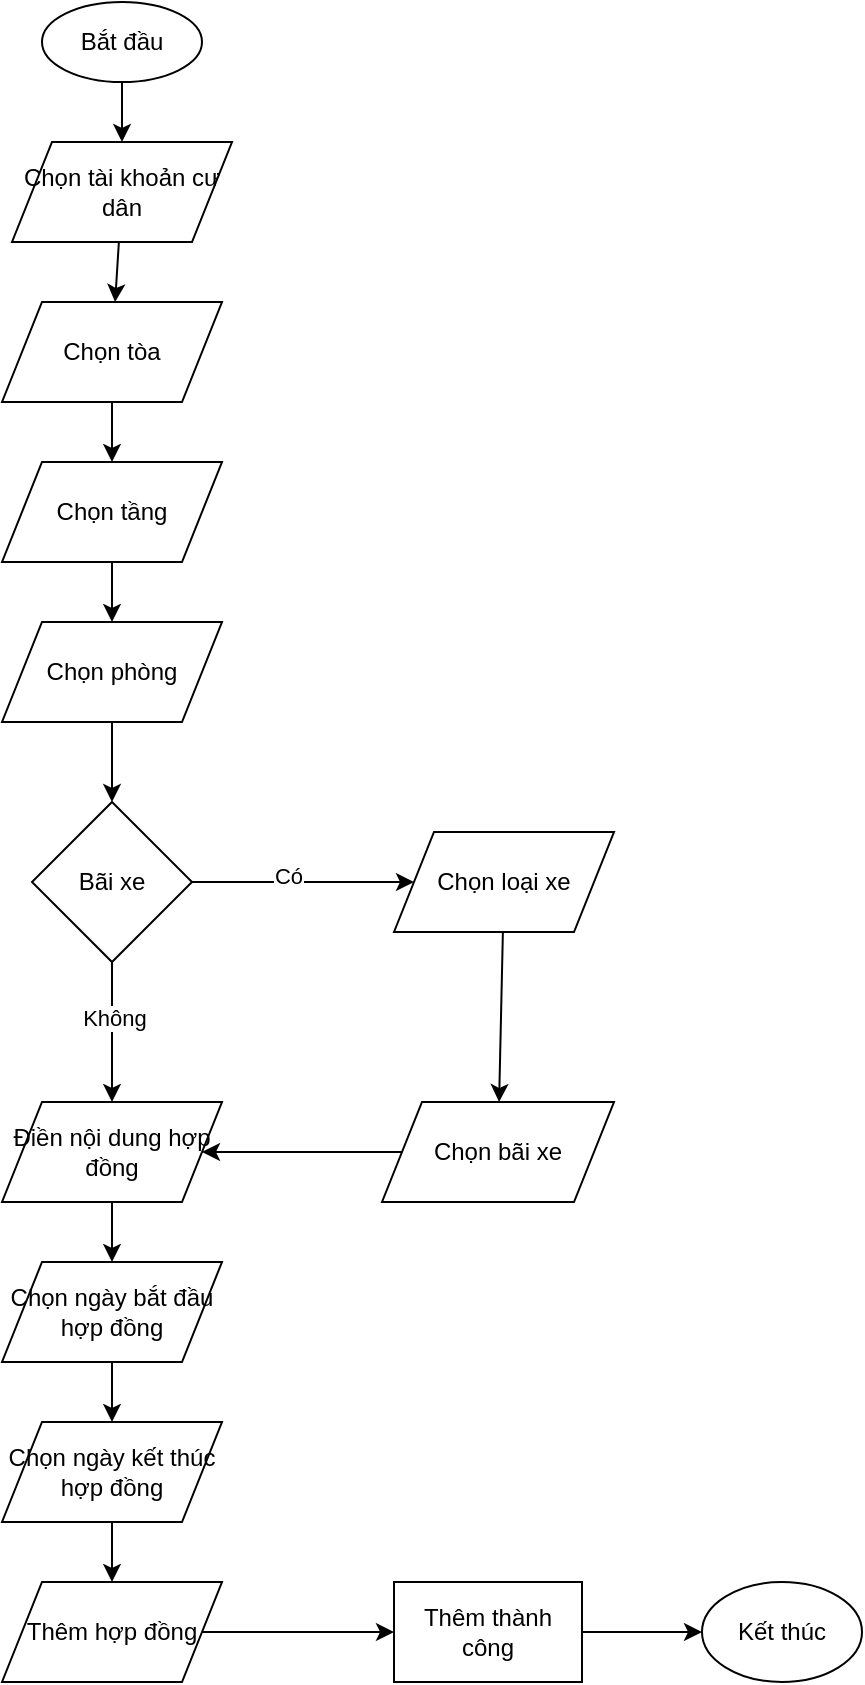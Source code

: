 <mxfile version="22.1.3" type="device">
  <diagram id="C5RBs43oDa-KdzZeNtuy" name="Page-1">
    <mxGraphModel dx="1006" dy="559" grid="1" gridSize="10" guides="1" tooltips="1" connect="1" arrows="1" fold="1" page="1" pageScale="1" pageWidth="827" pageHeight="1169" math="0" shadow="0">
      <root>
        <mxCell id="WIyWlLk6GJQsqaUBKTNV-0" />
        <mxCell id="WIyWlLk6GJQsqaUBKTNV-1" parent="WIyWlLk6GJQsqaUBKTNV-0" />
        <mxCell id="I_qiKSHU0VAtBrcLUaXi-0" value="Bắt đầu" style="ellipse;whiteSpace=wrap;html=1;" vertex="1" parent="WIyWlLk6GJQsqaUBKTNV-1">
          <mxGeometry x="140" width="80" height="40" as="geometry" />
        </mxCell>
        <mxCell id="I_qiKSHU0VAtBrcLUaXi-1" value="Chọn tài khoản cư dân" style="shape=parallelogram;perimeter=parallelogramPerimeter;whiteSpace=wrap;html=1;fixedSize=1;" vertex="1" parent="WIyWlLk6GJQsqaUBKTNV-1">
          <mxGeometry x="125" y="70" width="110" height="50" as="geometry" />
        </mxCell>
        <mxCell id="I_qiKSHU0VAtBrcLUaXi-2" value="Chọn tòa" style="shape=parallelogram;perimeter=parallelogramPerimeter;whiteSpace=wrap;html=1;fixedSize=1;" vertex="1" parent="WIyWlLk6GJQsqaUBKTNV-1">
          <mxGeometry x="120" y="150" width="110" height="50" as="geometry" />
        </mxCell>
        <mxCell id="I_qiKSHU0VAtBrcLUaXi-3" value="Chọn tầng" style="shape=parallelogram;perimeter=parallelogramPerimeter;whiteSpace=wrap;html=1;fixedSize=1;" vertex="1" parent="WIyWlLk6GJQsqaUBKTNV-1">
          <mxGeometry x="120" y="230" width="110" height="50" as="geometry" />
        </mxCell>
        <mxCell id="I_qiKSHU0VAtBrcLUaXi-4" value="Chọn phòng" style="shape=parallelogram;perimeter=parallelogramPerimeter;whiteSpace=wrap;html=1;fixedSize=1;" vertex="1" parent="WIyWlLk6GJQsqaUBKTNV-1">
          <mxGeometry x="120" y="310" width="110" height="50" as="geometry" />
        </mxCell>
        <mxCell id="I_qiKSHU0VAtBrcLUaXi-5" value="Bãi xe" style="rhombus;whiteSpace=wrap;html=1;" vertex="1" parent="WIyWlLk6GJQsqaUBKTNV-1">
          <mxGeometry x="135" y="400" width="80" height="80" as="geometry" />
        </mxCell>
        <mxCell id="I_qiKSHU0VAtBrcLUaXi-6" value="Chọn loại xe" style="shape=parallelogram;perimeter=parallelogramPerimeter;whiteSpace=wrap;html=1;fixedSize=1;" vertex="1" parent="WIyWlLk6GJQsqaUBKTNV-1">
          <mxGeometry x="316" y="415" width="110" height="50" as="geometry" />
        </mxCell>
        <mxCell id="I_qiKSHU0VAtBrcLUaXi-7" value="Chọn bãi xe" style="shape=parallelogram;perimeter=parallelogramPerimeter;whiteSpace=wrap;html=1;fixedSize=1;" vertex="1" parent="WIyWlLk6GJQsqaUBKTNV-1">
          <mxGeometry x="310" y="550" width="116" height="50" as="geometry" />
        </mxCell>
        <mxCell id="I_qiKSHU0VAtBrcLUaXi-8" value="Điền nội dung hợp đồng" style="shape=parallelogram;perimeter=parallelogramPerimeter;whiteSpace=wrap;html=1;fixedSize=1;" vertex="1" parent="WIyWlLk6GJQsqaUBKTNV-1">
          <mxGeometry x="120" y="550" width="110" height="50" as="geometry" />
        </mxCell>
        <mxCell id="I_qiKSHU0VAtBrcLUaXi-9" value="Chọn ngày bắt đầu hợp đồng" style="shape=parallelogram;perimeter=parallelogramPerimeter;whiteSpace=wrap;html=1;fixedSize=1;" vertex="1" parent="WIyWlLk6GJQsqaUBKTNV-1">
          <mxGeometry x="120" y="630" width="110" height="50" as="geometry" />
        </mxCell>
        <mxCell id="I_qiKSHU0VAtBrcLUaXi-10" value="Chọn ngày kết thúc hợp đồng" style="shape=parallelogram;perimeter=parallelogramPerimeter;whiteSpace=wrap;html=1;fixedSize=1;" vertex="1" parent="WIyWlLk6GJQsqaUBKTNV-1">
          <mxGeometry x="120" y="710" width="110" height="50" as="geometry" />
        </mxCell>
        <mxCell id="I_qiKSHU0VAtBrcLUaXi-11" value="Kết thúc" style="ellipse;whiteSpace=wrap;html=1;" vertex="1" parent="WIyWlLk6GJQsqaUBKTNV-1">
          <mxGeometry x="470" y="790" width="80" height="50" as="geometry" />
        </mxCell>
        <mxCell id="I_qiKSHU0VAtBrcLUaXi-28" value="" style="edgeStyle=orthogonalEdgeStyle;rounded=0;orthogonalLoop=1;jettySize=auto;html=1;" edge="1" parent="WIyWlLk6GJQsqaUBKTNV-1" source="I_qiKSHU0VAtBrcLUaXi-12" target="I_qiKSHU0VAtBrcLUaXi-13">
          <mxGeometry relative="1" as="geometry" />
        </mxCell>
        <mxCell id="I_qiKSHU0VAtBrcLUaXi-12" value="Thêm hợp đồng" style="shape=parallelogram;perimeter=parallelogramPerimeter;whiteSpace=wrap;html=1;fixedSize=1;" vertex="1" parent="WIyWlLk6GJQsqaUBKTNV-1">
          <mxGeometry x="120" y="790" width="110" height="50" as="geometry" />
        </mxCell>
        <mxCell id="I_qiKSHU0VAtBrcLUaXi-27" value="" style="edgeStyle=orthogonalEdgeStyle;rounded=0;orthogonalLoop=1;jettySize=auto;html=1;" edge="1" parent="WIyWlLk6GJQsqaUBKTNV-1" source="I_qiKSHU0VAtBrcLUaXi-13" target="I_qiKSHU0VAtBrcLUaXi-11">
          <mxGeometry relative="1" as="geometry" />
        </mxCell>
        <mxCell id="I_qiKSHU0VAtBrcLUaXi-13" value="Thêm thành công" style="rounded=0;whiteSpace=wrap;html=1;" vertex="1" parent="WIyWlLk6GJQsqaUBKTNV-1">
          <mxGeometry x="316" y="790" width="94" height="50" as="geometry" />
        </mxCell>
        <mxCell id="I_qiKSHU0VAtBrcLUaXi-14" value="" style="endArrow=classic;html=1;rounded=0;" edge="1" parent="WIyWlLk6GJQsqaUBKTNV-1" source="I_qiKSHU0VAtBrcLUaXi-0" target="I_qiKSHU0VAtBrcLUaXi-1">
          <mxGeometry width="50" height="50" relative="1" as="geometry">
            <mxPoint x="420" y="-80" as="sourcePoint" />
            <mxPoint x="470" y="-130" as="targetPoint" />
          </mxGeometry>
        </mxCell>
        <mxCell id="I_qiKSHU0VAtBrcLUaXi-15" value="" style="endArrow=classic;html=1;rounded=0;" edge="1" parent="WIyWlLk6GJQsqaUBKTNV-1" source="I_qiKSHU0VAtBrcLUaXi-1" target="I_qiKSHU0VAtBrcLUaXi-2">
          <mxGeometry width="50" height="50" relative="1" as="geometry">
            <mxPoint x="420" y="110" as="sourcePoint" />
            <mxPoint x="470" y="60" as="targetPoint" />
          </mxGeometry>
        </mxCell>
        <mxCell id="I_qiKSHU0VAtBrcLUaXi-16" value="" style="endArrow=classic;html=1;rounded=0;" edge="1" parent="WIyWlLk6GJQsqaUBKTNV-1" source="I_qiKSHU0VAtBrcLUaXi-2" target="I_qiKSHU0VAtBrcLUaXi-3">
          <mxGeometry width="50" height="50" relative="1" as="geometry">
            <mxPoint x="420" y="310" as="sourcePoint" />
            <mxPoint x="470" y="260" as="targetPoint" />
          </mxGeometry>
        </mxCell>
        <mxCell id="I_qiKSHU0VAtBrcLUaXi-17" value="" style="endArrow=classic;html=1;rounded=0;" edge="1" parent="WIyWlLk6GJQsqaUBKTNV-1" source="I_qiKSHU0VAtBrcLUaXi-3" target="I_qiKSHU0VAtBrcLUaXi-4">
          <mxGeometry width="50" height="50" relative="1" as="geometry">
            <mxPoint x="420" y="310" as="sourcePoint" />
            <mxPoint x="470" y="260" as="targetPoint" />
          </mxGeometry>
        </mxCell>
        <mxCell id="I_qiKSHU0VAtBrcLUaXi-18" value="" style="endArrow=classic;html=1;rounded=0;" edge="1" parent="WIyWlLk6GJQsqaUBKTNV-1" source="I_qiKSHU0VAtBrcLUaXi-4" target="I_qiKSHU0VAtBrcLUaXi-5">
          <mxGeometry width="50" height="50" relative="1" as="geometry">
            <mxPoint x="420" y="310" as="sourcePoint" />
            <mxPoint x="470" y="260" as="targetPoint" />
          </mxGeometry>
        </mxCell>
        <mxCell id="I_qiKSHU0VAtBrcLUaXi-19" value="" style="endArrow=classic;html=1;rounded=0;" edge="1" parent="WIyWlLk6GJQsqaUBKTNV-1" source="I_qiKSHU0VAtBrcLUaXi-5" target="I_qiKSHU0VAtBrcLUaXi-6">
          <mxGeometry width="50" height="50" relative="1" as="geometry">
            <mxPoint x="420" y="510" as="sourcePoint" />
            <mxPoint x="470" y="460" as="targetPoint" />
          </mxGeometry>
        </mxCell>
        <mxCell id="I_qiKSHU0VAtBrcLUaXi-29" value="Có" style="edgeLabel;html=1;align=center;verticalAlign=middle;resizable=0;points=[];" vertex="1" connectable="0" parent="I_qiKSHU0VAtBrcLUaXi-19">
          <mxGeometry x="-0.146" y="3" relative="1" as="geometry">
            <mxPoint as="offset" />
          </mxGeometry>
        </mxCell>
        <mxCell id="I_qiKSHU0VAtBrcLUaXi-20" value="" style="endArrow=classic;html=1;rounded=0;" edge="1" parent="WIyWlLk6GJQsqaUBKTNV-1" source="I_qiKSHU0VAtBrcLUaXi-6" target="I_qiKSHU0VAtBrcLUaXi-7">
          <mxGeometry width="50" height="50" relative="1" as="geometry">
            <mxPoint x="420" y="510" as="sourcePoint" />
            <mxPoint x="470" y="460" as="targetPoint" />
          </mxGeometry>
        </mxCell>
        <mxCell id="I_qiKSHU0VAtBrcLUaXi-21" value="" style="endArrow=classic;html=1;rounded=0;" edge="1" parent="WIyWlLk6GJQsqaUBKTNV-1" source="I_qiKSHU0VAtBrcLUaXi-5" target="I_qiKSHU0VAtBrcLUaXi-8">
          <mxGeometry width="50" height="50" relative="1" as="geometry">
            <mxPoint x="420" y="510" as="sourcePoint" />
            <mxPoint x="470" y="460" as="targetPoint" />
          </mxGeometry>
        </mxCell>
        <mxCell id="I_qiKSHU0VAtBrcLUaXi-30" value="Không" style="edgeLabel;html=1;align=center;verticalAlign=middle;resizable=0;points=[];" vertex="1" connectable="0" parent="I_qiKSHU0VAtBrcLUaXi-21">
          <mxGeometry x="-0.206" y="1" relative="1" as="geometry">
            <mxPoint as="offset" />
          </mxGeometry>
        </mxCell>
        <mxCell id="I_qiKSHU0VAtBrcLUaXi-22" value="" style="endArrow=classic;html=1;rounded=0;" edge="1" parent="WIyWlLk6GJQsqaUBKTNV-1" source="I_qiKSHU0VAtBrcLUaXi-7" target="I_qiKSHU0VAtBrcLUaXi-8">
          <mxGeometry width="50" height="50" relative="1" as="geometry">
            <mxPoint x="420" y="510" as="sourcePoint" />
            <mxPoint x="470" y="460" as="targetPoint" />
          </mxGeometry>
        </mxCell>
        <mxCell id="I_qiKSHU0VAtBrcLUaXi-23" value="" style="endArrow=classic;html=1;rounded=0;" edge="1" parent="WIyWlLk6GJQsqaUBKTNV-1" source="I_qiKSHU0VAtBrcLUaXi-8" target="I_qiKSHU0VAtBrcLUaXi-9">
          <mxGeometry width="50" height="50" relative="1" as="geometry">
            <mxPoint x="420" y="510" as="sourcePoint" />
            <mxPoint x="470" y="460" as="targetPoint" />
          </mxGeometry>
        </mxCell>
        <mxCell id="I_qiKSHU0VAtBrcLUaXi-24" value="" style="endArrow=classic;html=1;rounded=0;" edge="1" parent="WIyWlLk6GJQsqaUBKTNV-1" source="I_qiKSHU0VAtBrcLUaXi-9" target="I_qiKSHU0VAtBrcLUaXi-10">
          <mxGeometry width="50" height="50" relative="1" as="geometry">
            <mxPoint x="420" y="810" as="sourcePoint" />
            <mxPoint x="470" y="760" as="targetPoint" />
          </mxGeometry>
        </mxCell>
        <mxCell id="I_qiKSHU0VAtBrcLUaXi-25" value="" style="endArrow=classic;html=1;rounded=0;" edge="1" parent="WIyWlLk6GJQsqaUBKTNV-1" source="I_qiKSHU0VAtBrcLUaXi-10" target="I_qiKSHU0VAtBrcLUaXi-12">
          <mxGeometry width="50" height="50" relative="1" as="geometry">
            <mxPoint x="420" y="810" as="sourcePoint" />
            <mxPoint x="470" y="760" as="targetPoint" />
          </mxGeometry>
        </mxCell>
      </root>
    </mxGraphModel>
  </diagram>
</mxfile>

